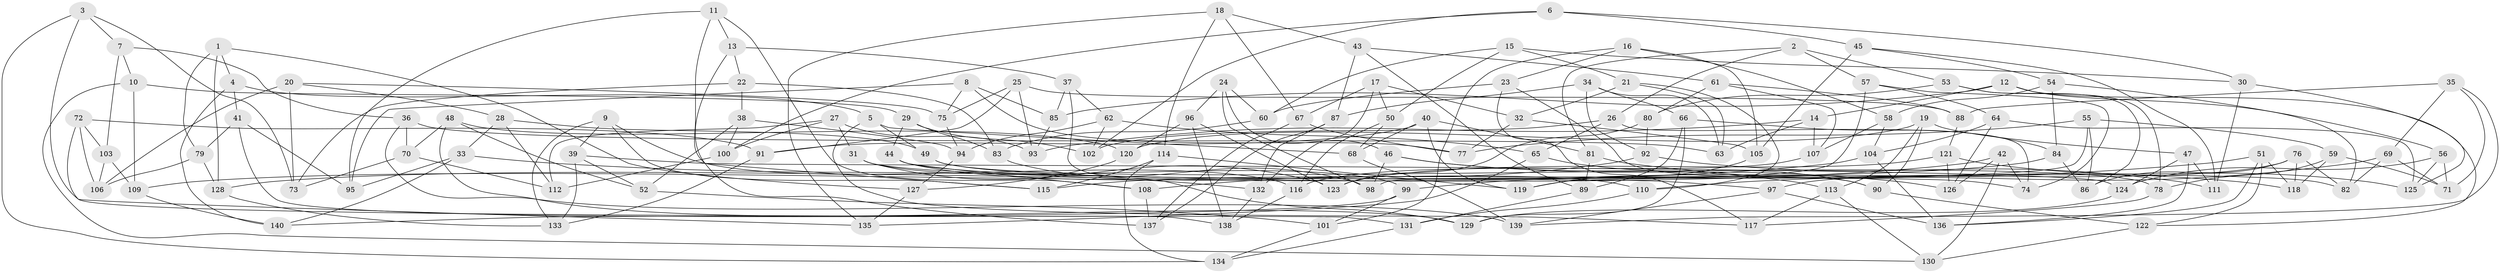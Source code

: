 // coarse degree distribution, {3: 0.02040816326530612, 4: 0.7040816326530612, 7: 0.01020408163265306, 6: 0.16326530612244897, 10: 0.02040816326530612, 8: 0.07142857142857142, 11: 0.01020408163265306}
// Generated by graph-tools (version 1.1) at 2025/20/03/04/25 18:20:37]
// undirected, 140 vertices, 280 edges
graph export_dot {
graph [start="1"]
  node [color=gray90,style=filled];
  1;
  2;
  3;
  4;
  5;
  6;
  7;
  8;
  9;
  10;
  11;
  12;
  13;
  14;
  15;
  16;
  17;
  18;
  19;
  20;
  21;
  22;
  23;
  24;
  25;
  26;
  27;
  28;
  29;
  30;
  31;
  32;
  33;
  34;
  35;
  36;
  37;
  38;
  39;
  40;
  41;
  42;
  43;
  44;
  45;
  46;
  47;
  48;
  49;
  50;
  51;
  52;
  53;
  54;
  55;
  56;
  57;
  58;
  59;
  60;
  61;
  62;
  63;
  64;
  65;
  66;
  67;
  68;
  69;
  70;
  71;
  72;
  73;
  74;
  75;
  76;
  77;
  78;
  79;
  80;
  81;
  82;
  83;
  84;
  85;
  86;
  87;
  88;
  89;
  90;
  91;
  92;
  93;
  94;
  95;
  96;
  97;
  98;
  99;
  100;
  101;
  102;
  103;
  104;
  105;
  106;
  107;
  108;
  109;
  110;
  111;
  112;
  113;
  114;
  115;
  116;
  117;
  118;
  119;
  120;
  121;
  122;
  123;
  124;
  125;
  126;
  127;
  128;
  129;
  130;
  131;
  132;
  133;
  134;
  135;
  136;
  137;
  138;
  139;
  140;
  1 -- 127;
  1 -- 79;
  1 -- 4;
  1 -- 128;
  2 -- 81;
  2 -- 26;
  2 -- 53;
  2 -- 57;
  3 -- 7;
  3 -- 134;
  3 -- 73;
  3 -- 131;
  4 -- 140;
  4 -- 5;
  4 -- 41;
  5 -- 68;
  5 -- 49;
  5 -- 117;
  6 -- 45;
  6 -- 102;
  6 -- 30;
  6 -- 100;
  7 -- 36;
  7 -- 103;
  7 -- 10;
  8 -- 95;
  8 -- 77;
  8 -- 75;
  8 -- 85;
  9 -- 133;
  9 -- 115;
  9 -- 116;
  9 -- 39;
  10 -- 109;
  10 -- 130;
  10 -- 29;
  11 -- 108;
  11 -- 13;
  11 -- 95;
  11 -- 115;
  12 -- 85;
  12 -- 82;
  12 -- 122;
  12 -- 14;
  13 -- 37;
  13 -- 137;
  13 -- 22;
  14 -- 93;
  14 -- 63;
  14 -- 107;
  15 -- 50;
  15 -- 21;
  15 -- 60;
  15 -- 30;
  16 -- 105;
  16 -- 101;
  16 -- 58;
  16 -- 23;
  17 -- 132;
  17 -- 50;
  17 -- 32;
  17 -- 67;
  18 -- 43;
  18 -- 135;
  18 -- 67;
  18 -- 114;
  19 -- 47;
  19 -- 90;
  19 -- 120;
  19 -- 113;
  20 -- 73;
  20 -- 106;
  20 -- 28;
  20 -- 75;
  21 -- 110;
  21 -- 32;
  21 -- 63;
  22 -- 38;
  22 -- 73;
  22 -- 83;
  23 -- 90;
  23 -- 60;
  23 -- 117;
  24 -- 46;
  24 -- 60;
  24 -- 98;
  24 -- 96;
  25 -- 88;
  25 -- 75;
  25 -- 93;
  25 -- 91;
  26 -- 65;
  26 -- 74;
  26 -- 102;
  27 -- 100;
  27 -- 93;
  27 -- 31;
  27 -- 112;
  28 -- 33;
  28 -- 112;
  28 -- 49;
  29 -- 83;
  29 -- 44;
  29 -- 102;
  30 -- 125;
  30 -- 111;
  31 -- 97;
  31 -- 123;
  31 -- 99;
  32 -- 105;
  32 -- 77;
  33 -- 95;
  33 -- 140;
  33 -- 132;
  34 -- 63;
  34 -- 92;
  34 -- 66;
  34 -- 87;
  35 -- 69;
  35 -- 88;
  35 -- 71;
  35 -- 139;
  36 -- 63;
  36 -- 139;
  36 -- 70;
  37 -- 62;
  37 -- 85;
  37 -- 129;
  38 -- 52;
  38 -- 94;
  38 -- 100;
  39 -- 124;
  39 -- 52;
  39 -- 133;
  40 -- 119;
  40 -- 91;
  40 -- 68;
  40 -- 81;
  41 -- 95;
  41 -- 79;
  41 -- 138;
  42 -- 74;
  42 -- 128;
  42 -- 130;
  42 -- 126;
  43 -- 87;
  43 -- 61;
  43 -- 89;
  44 -- 74;
  44 -- 110;
  44 -- 108;
  45 -- 54;
  45 -- 105;
  45 -- 111;
  46 -- 98;
  46 -- 126;
  46 -- 113;
  47 -- 111;
  47 -- 136;
  47 -- 124;
  48 -- 52;
  48 -- 70;
  48 -- 129;
  48 -- 120;
  49 -- 78;
  49 -- 82;
  50 -- 68;
  50 -- 116;
  51 -- 136;
  51 -- 118;
  51 -- 122;
  51 -- 99;
  52 -- 101;
  53 -- 78;
  53 -- 80;
  53 -- 86;
  54 -- 84;
  54 -- 58;
  54 -- 56;
  55 -- 77;
  55 -- 86;
  55 -- 98;
  55 -- 59;
  56 -- 71;
  56 -- 125;
  56 -- 124;
  57 -- 74;
  57 -- 119;
  57 -- 64;
  58 -- 104;
  58 -- 107;
  59 -- 118;
  59 -- 78;
  59 -- 71;
  60 -- 83;
  61 -- 107;
  61 -- 80;
  61 -- 88;
  62 -- 65;
  62 -- 102;
  62 -- 94;
  64 -- 104;
  64 -- 126;
  64 -- 125;
  65 -- 90;
  65 -- 135;
  66 -- 89;
  66 -- 84;
  66 -- 129;
  67 -- 77;
  67 -- 137;
  68 -- 139;
  69 -- 82;
  69 -- 71;
  69 -- 110;
  70 -- 112;
  70 -- 73;
  72 -- 103;
  72 -- 106;
  72 -- 91;
  72 -- 135;
  75 -- 94;
  76 -- 97;
  76 -- 82;
  76 -- 86;
  76 -- 118;
  78 -- 117;
  79 -- 106;
  79 -- 128;
  80 -- 123;
  80 -- 92;
  81 -- 118;
  81 -- 89;
  83 -- 98;
  84 -- 115;
  84 -- 86;
  85 -- 93;
  87 -- 132;
  87 -- 137;
  88 -- 121;
  89 -- 131;
  90 -- 122;
  91 -- 133;
  92 -- 111;
  92 -- 108;
  94 -- 127;
  96 -- 120;
  96 -- 123;
  96 -- 138;
  97 -- 139;
  97 -- 136;
  99 -- 101;
  99 -- 140;
  100 -- 112;
  101 -- 134;
  103 -- 106;
  103 -- 109;
  104 -- 136;
  104 -- 109;
  105 -- 119;
  107 -- 116;
  108 -- 137;
  109 -- 140;
  110 -- 131;
  113 -- 117;
  113 -- 130;
  114 -- 115;
  114 -- 119;
  114 -- 134;
  116 -- 138;
  120 -- 127;
  121 -- 125;
  121 -- 126;
  121 -- 123;
  122 -- 130;
  124 -- 129;
  127 -- 135;
  128 -- 133;
  131 -- 134;
  132 -- 138;
}
